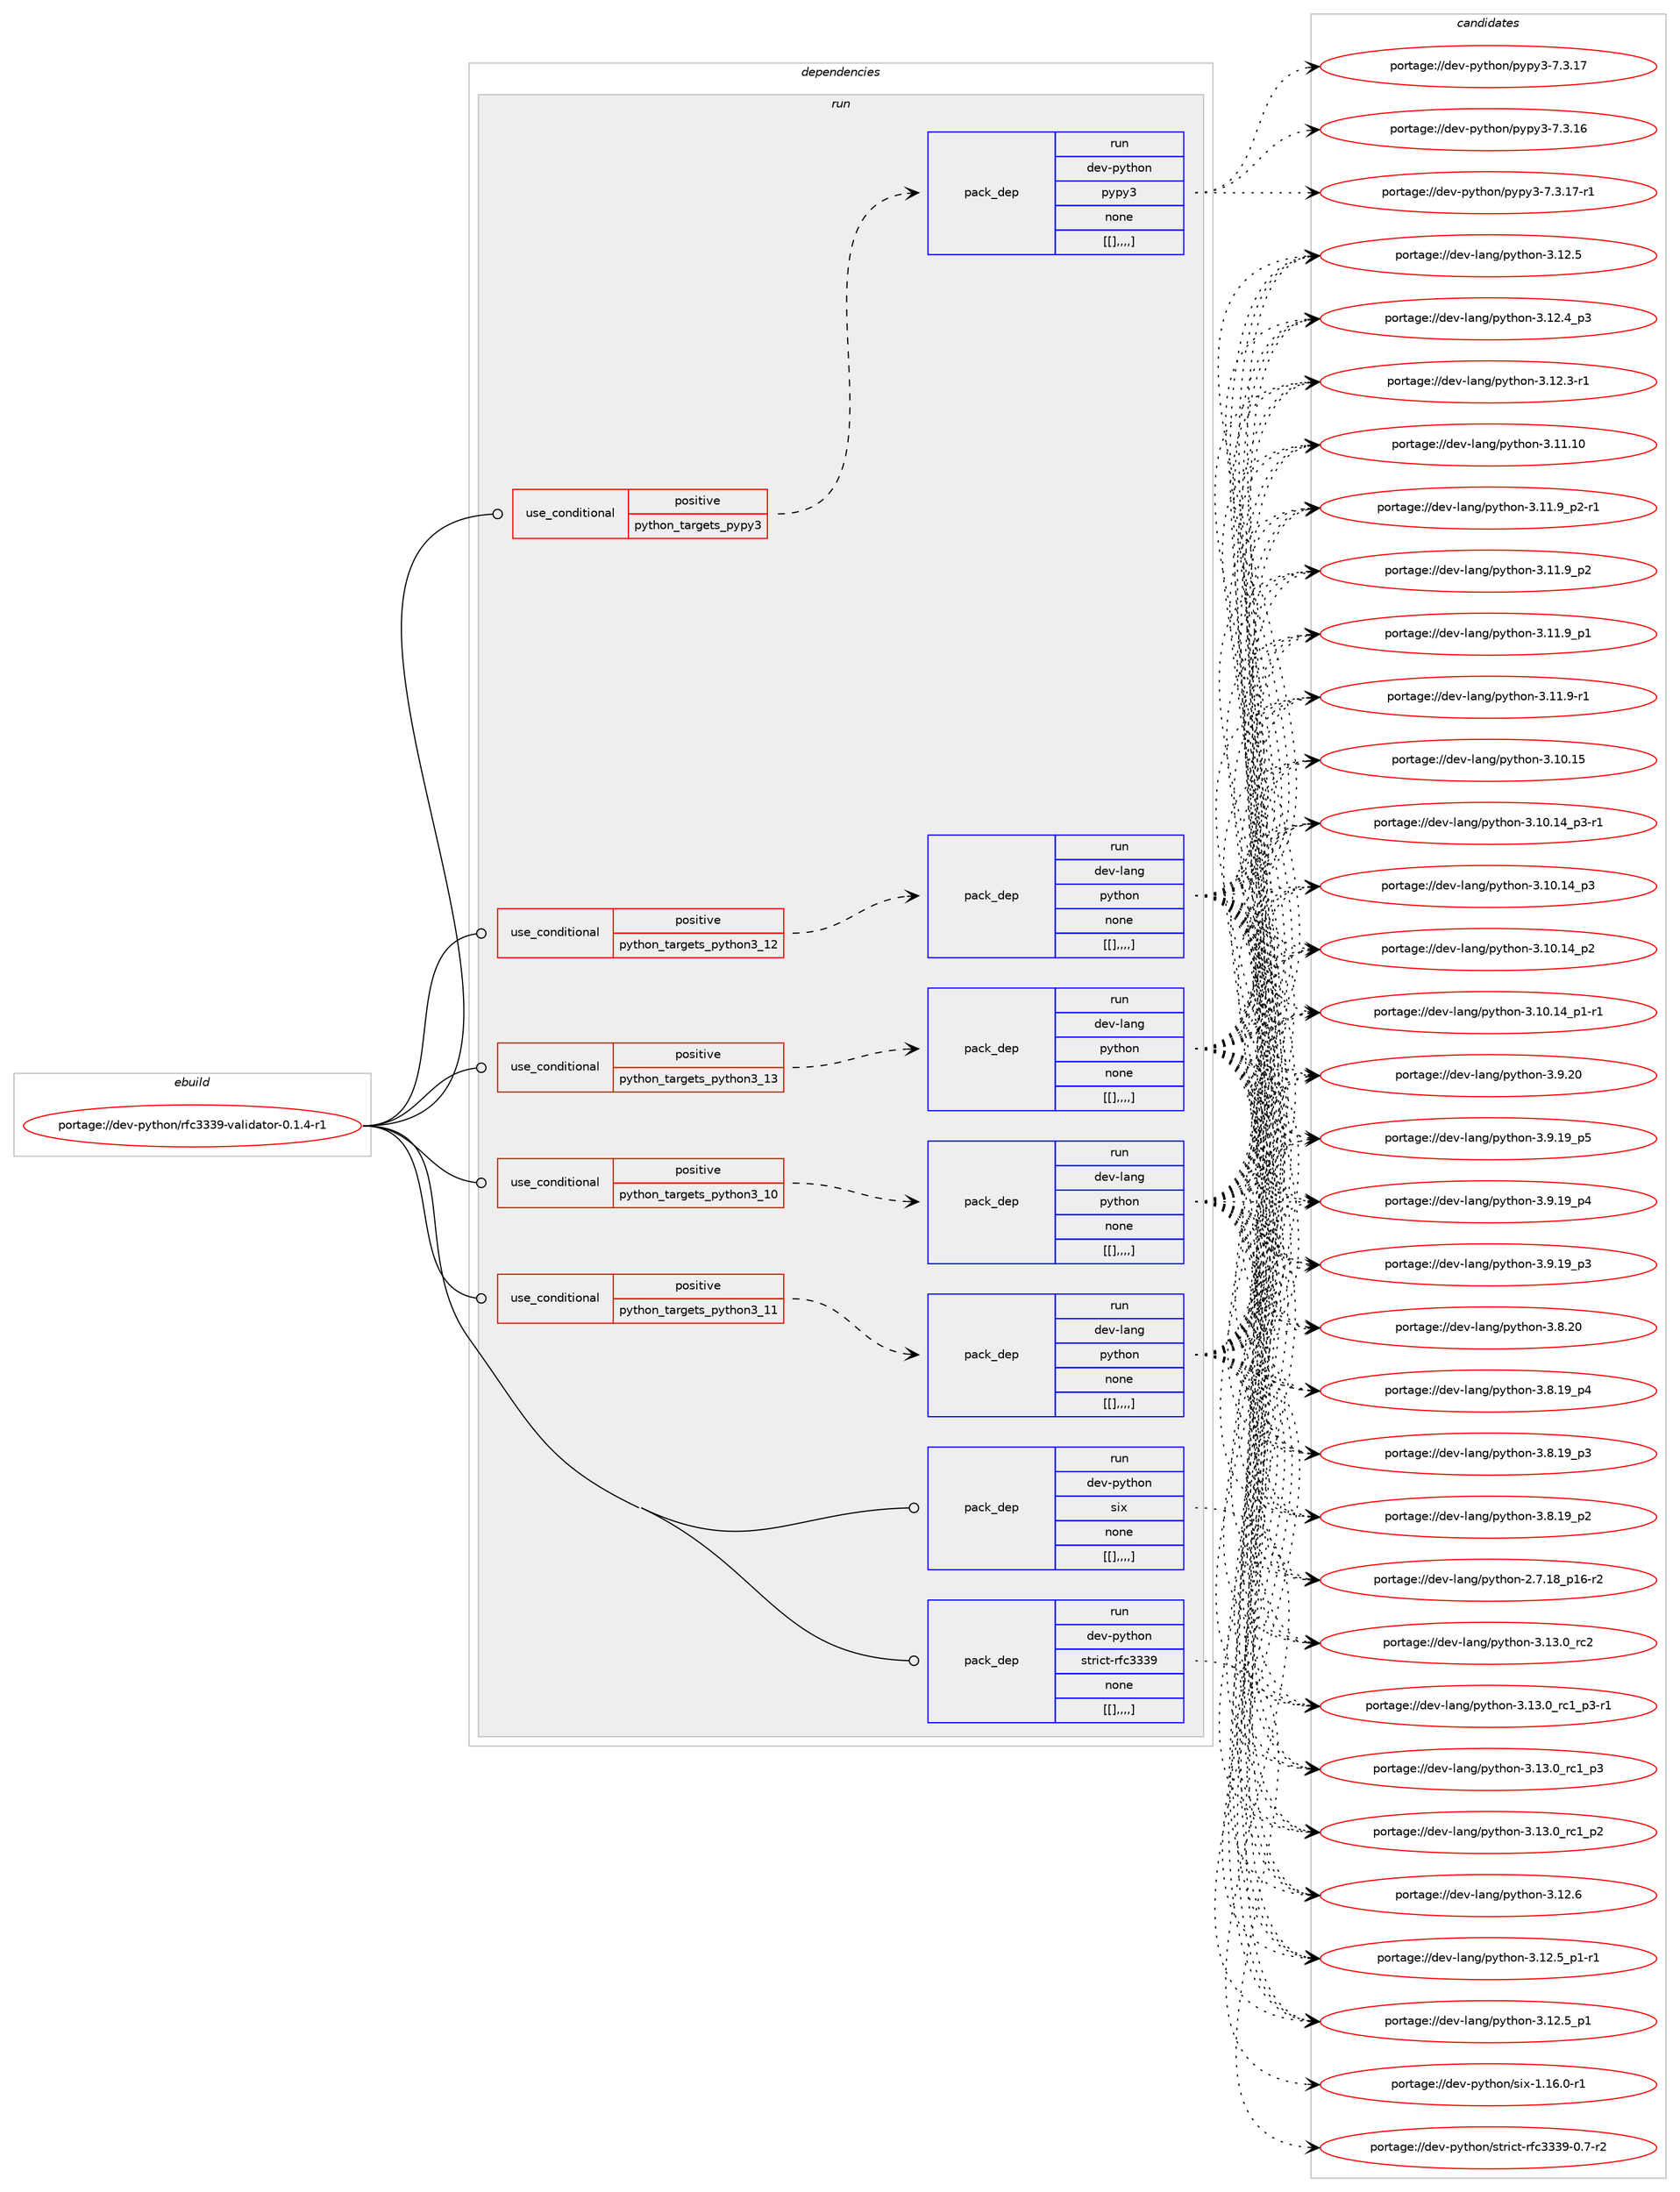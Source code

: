 digraph prolog {

# *************
# Graph options
# *************

newrank=true;
concentrate=true;
compound=true;
graph [rankdir=LR,fontname=Helvetica,fontsize=10,ranksep=1.5];#, ranksep=2.5, nodesep=0.2];
edge  [arrowhead=vee];
node  [fontname=Helvetica,fontsize=10];

# **********
# The ebuild
# **********

subgraph cluster_leftcol {
color=gray;
label=<<i>ebuild</i>>;
id [label="portage://dev-python/rfc3339-validator-0.1.4-r1", color=red, width=4, href="../dev-python/rfc3339-validator-0.1.4-r1.svg"];
}

# ****************
# The dependencies
# ****************

subgraph cluster_midcol {
color=gray;
label=<<i>dependencies</i>>;
subgraph cluster_compile {
fillcolor="#eeeeee";
style=filled;
label=<<i>compile</i>>;
}
subgraph cluster_compileandrun {
fillcolor="#eeeeee";
style=filled;
label=<<i>compile and run</i>>;
}
subgraph cluster_run {
fillcolor="#eeeeee";
style=filled;
label=<<i>run</i>>;
subgraph cond40061 {
dependency164149 [label=<<TABLE BORDER="0" CELLBORDER="1" CELLSPACING="0" CELLPADDING="4"><TR><TD ROWSPAN="3" CELLPADDING="10">use_conditional</TD></TR><TR><TD>positive</TD></TR><TR><TD>python_targets_pypy3</TD></TR></TABLE>>, shape=none, color=red];
subgraph pack122827 {
dependency164150 [label=<<TABLE BORDER="0" CELLBORDER="1" CELLSPACING="0" CELLPADDING="4" WIDTH="220"><TR><TD ROWSPAN="6" CELLPADDING="30">pack_dep</TD></TR><TR><TD WIDTH="110">run</TD></TR><TR><TD>dev-python</TD></TR><TR><TD>pypy3</TD></TR><TR><TD>none</TD></TR><TR><TD>[[],,,,]</TD></TR></TABLE>>, shape=none, color=blue];
}
dependency164149:e -> dependency164150:w [weight=20,style="dashed",arrowhead="vee"];
}
id:e -> dependency164149:w [weight=20,style="solid",arrowhead="odot"];
subgraph cond40062 {
dependency164151 [label=<<TABLE BORDER="0" CELLBORDER="1" CELLSPACING="0" CELLPADDING="4"><TR><TD ROWSPAN="3" CELLPADDING="10">use_conditional</TD></TR><TR><TD>positive</TD></TR><TR><TD>python_targets_python3_10</TD></TR></TABLE>>, shape=none, color=red];
subgraph pack122828 {
dependency164152 [label=<<TABLE BORDER="0" CELLBORDER="1" CELLSPACING="0" CELLPADDING="4" WIDTH="220"><TR><TD ROWSPAN="6" CELLPADDING="30">pack_dep</TD></TR><TR><TD WIDTH="110">run</TD></TR><TR><TD>dev-lang</TD></TR><TR><TD>python</TD></TR><TR><TD>none</TD></TR><TR><TD>[[],,,,]</TD></TR></TABLE>>, shape=none, color=blue];
}
dependency164151:e -> dependency164152:w [weight=20,style="dashed",arrowhead="vee"];
}
id:e -> dependency164151:w [weight=20,style="solid",arrowhead="odot"];
subgraph cond40063 {
dependency164153 [label=<<TABLE BORDER="0" CELLBORDER="1" CELLSPACING="0" CELLPADDING="4"><TR><TD ROWSPAN="3" CELLPADDING="10">use_conditional</TD></TR><TR><TD>positive</TD></TR><TR><TD>python_targets_python3_11</TD></TR></TABLE>>, shape=none, color=red];
subgraph pack122829 {
dependency164154 [label=<<TABLE BORDER="0" CELLBORDER="1" CELLSPACING="0" CELLPADDING="4" WIDTH="220"><TR><TD ROWSPAN="6" CELLPADDING="30">pack_dep</TD></TR><TR><TD WIDTH="110">run</TD></TR><TR><TD>dev-lang</TD></TR><TR><TD>python</TD></TR><TR><TD>none</TD></TR><TR><TD>[[],,,,]</TD></TR></TABLE>>, shape=none, color=blue];
}
dependency164153:e -> dependency164154:w [weight=20,style="dashed",arrowhead="vee"];
}
id:e -> dependency164153:w [weight=20,style="solid",arrowhead="odot"];
subgraph cond40064 {
dependency164155 [label=<<TABLE BORDER="0" CELLBORDER="1" CELLSPACING="0" CELLPADDING="4"><TR><TD ROWSPAN="3" CELLPADDING="10">use_conditional</TD></TR><TR><TD>positive</TD></TR><TR><TD>python_targets_python3_12</TD></TR></TABLE>>, shape=none, color=red];
subgraph pack122830 {
dependency164156 [label=<<TABLE BORDER="0" CELLBORDER="1" CELLSPACING="0" CELLPADDING="4" WIDTH="220"><TR><TD ROWSPAN="6" CELLPADDING="30">pack_dep</TD></TR><TR><TD WIDTH="110">run</TD></TR><TR><TD>dev-lang</TD></TR><TR><TD>python</TD></TR><TR><TD>none</TD></TR><TR><TD>[[],,,,]</TD></TR></TABLE>>, shape=none, color=blue];
}
dependency164155:e -> dependency164156:w [weight=20,style="dashed",arrowhead="vee"];
}
id:e -> dependency164155:w [weight=20,style="solid",arrowhead="odot"];
subgraph cond40065 {
dependency164157 [label=<<TABLE BORDER="0" CELLBORDER="1" CELLSPACING="0" CELLPADDING="4"><TR><TD ROWSPAN="3" CELLPADDING="10">use_conditional</TD></TR><TR><TD>positive</TD></TR><TR><TD>python_targets_python3_13</TD></TR></TABLE>>, shape=none, color=red];
subgraph pack122831 {
dependency164158 [label=<<TABLE BORDER="0" CELLBORDER="1" CELLSPACING="0" CELLPADDING="4" WIDTH="220"><TR><TD ROWSPAN="6" CELLPADDING="30">pack_dep</TD></TR><TR><TD WIDTH="110">run</TD></TR><TR><TD>dev-lang</TD></TR><TR><TD>python</TD></TR><TR><TD>none</TD></TR><TR><TD>[[],,,,]</TD></TR></TABLE>>, shape=none, color=blue];
}
dependency164157:e -> dependency164158:w [weight=20,style="dashed",arrowhead="vee"];
}
id:e -> dependency164157:w [weight=20,style="solid",arrowhead="odot"];
subgraph pack122832 {
dependency164159 [label=<<TABLE BORDER="0" CELLBORDER="1" CELLSPACING="0" CELLPADDING="4" WIDTH="220"><TR><TD ROWSPAN="6" CELLPADDING="30">pack_dep</TD></TR><TR><TD WIDTH="110">run</TD></TR><TR><TD>dev-python</TD></TR><TR><TD>six</TD></TR><TR><TD>none</TD></TR><TR><TD>[[],,,,]</TD></TR></TABLE>>, shape=none, color=blue];
}
id:e -> dependency164159:w [weight=20,style="solid",arrowhead="odot"];
subgraph pack122833 {
dependency164160 [label=<<TABLE BORDER="0" CELLBORDER="1" CELLSPACING="0" CELLPADDING="4" WIDTH="220"><TR><TD ROWSPAN="6" CELLPADDING="30">pack_dep</TD></TR><TR><TD WIDTH="110">run</TD></TR><TR><TD>dev-python</TD></TR><TR><TD>strict-rfc3339</TD></TR><TR><TD>none</TD></TR><TR><TD>[[],,,,]</TD></TR></TABLE>>, shape=none, color=blue];
}
id:e -> dependency164160:w [weight=20,style="solid",arrowhead="odot"];
}
}

# **************
# The candidates
# **************

subgraph cluster_choices {
rank=same;
color=gray;
label=<<i>candidates</i>>;

subgraph choice122827 {
color=black;
nodesep=1;
choice100101118451121211161041111104711212111212151455546514649554511449 [label="portage://dev-python/pypy3-7.3.17-r1", color=red, width=4,href="../dev-python/pypy3-7.3.17-r1.svg"];
choice10010111845112121116104111110471121211121215145554651464955 [label="portage://dev-python/pypy3-7.3.17", color=red, width=4,href="../dev-python/pypy3-7.3.17.svg"];
choice10010111845112121116104111110471121211121215145554651464954 [label="portage://dev-python/pypy3-7.3.16", color=red, width=4,href="../dev-python/pypy3-7.3.16.svg"];
dependency164150:e -> choice100101118451121211161041111104711212111212151455546514649554511449:w [style=dotted,weight="100"];
dependency164150:e -> choice10010111845112121116104111110471121211121215145554651464955:w [style=dotted,weight="100"];
dependency164150:e -> choice10010111845112121116104111110471121211121215145554651464954:w [style=dotted,weight="100"];
}
subgraph choice122828 {
color=black;
nodesep=1;
choice10010111845108971101034711212111610411111045514649514648951149950 [label="portage://dev-lang/python-3.13.0_rc2", color=red, width=4,href="../dev-lang/python-3.13.0_rc2.svg"];
choice1001011184510897110103471121211161041111104551464951464895114994995112514511449 [label="portage://dev-lang/python-3.13.0_rc1_p3-r1", color=red, width=4,href="../dev-lang/python-3.13.0_rc1_p3-r1.svg"];
choice100101118451089711010347112121116104111110455146495146489511499499511251 [label="portage://dev-lang/python-3.13.0_rc1_p3", color=red, width=4,href="../dev-lang/python-3.13.0_rc1_p3.svg"];
choice100101118451089711010347112121116104111110455146495146489511499499511250 [label="portage://dev-lang/python-3.13.0_rc1_p2", color=red, width=4,href="../dev-lang/python-3.13.0_rc1_p2.svg"];
choice10010111845108971101034711212111610411111045514649504654 [label="portage://dev-lang/python-3.12.6", color=red, width=4,href="../dev-lang/python-3.12.6.svg"];
choice1001011184510897110103471121211161041111104551464950465395112494511449 [label="portage://dev-lang/python-3.12.5_p1-r1", color=red, width=4,href="../dev-lang/python-3.12.5_p1-r1.svg"];
choice100101118451089711010347112121116104111110455146495046539511249 [label="portage://dev-lang/python-3.12.5_p1", color=red, width=4,href="../dev-lang/python-3.12.5_p1.svg"];
choice10010111845108971101034711212111610411111045514649504653 [label="portage://dev-lang/python-3.12.5", color=red, width=4,href="../dev-lang/python-3.12.5.svg"];
choice100101118451089711010347112121116104111110455146495046529511251 [label="portage://dev-lang/python-3.12.4_p3", color=red, width=4,href="../dev-lang/python-3.12.4_p3.svg"];
choice100101118451089711010347112121116104111110455146495046514511449 [label="portage://dev-lang/python-3.12.3-r1", color=red, width=4,href="../dev-lang/python-3.12.3-r1.svg"];
choice1001011184510897110103471121211161041111104551464949464948 [label="portage://dev-lang/python-3.11.10", color=red, width=4,href="../dev-lang/python-3.11.10.svg"];
choice1001011184510897110103471121211161041111104551464949465795112504511449 [label="portage://dev-lang/python-3.11.9_p2-r1", color=red, width=4,href="../dev-lang/python-3.11.9_p2-r1.svg"];
choice100101118451089711010347112121116104111110455146494946579511250 [label="portage://dev-lang/python-3.11.9_p2", color=red, width=4,href="../dev-lang/python-3.11.9_p2.svg"];
choice100101118451089711010347112121116104111110455146494946579511249 [label="portage://dev-lang/python-3.11.9_p1", color=red, width=4,href="../dev-lang/python-3.11.9_p1.svg"];
choice100101118451089711010347112121116104111110455146494946574511449 [label="portage://dev-lang/python-3.11.9-r1", color=red, width=4,href="../dev-lang/python-3.11.9-r1.svg"];
choice1001011184510897110103471121211161041111104551464948464953 [label="portage://dev-lang/python-3.10.15", color=red, width=4,href="../dev-lang/python-3.10.15.svg"];
choice100101118451089711010347112121116104111110455146494846495295112514511449 [label="portage://dev-lang/python-3.10.14_p3-r1", color=red, width=4,href="../dev-lang/python-3.10.14_p3-r1.svg"];
choice10010111845108971101034711212111610411111045514649484649529511251 [label="portage://dev-lang/python-3.10.14_p3", color=red, width=4,href="../dev-lang/python-3.10.14_p3.svg"];
choice10010111845108971101034711212111610411111045514649484649529511250 [label="portage://dev-lang/python-3.10.14_p2", color=red, width=4,href="../dev-lang/python-3.10.14_p2.svg"];
choice100101118451089711010347112121116104111110455146494846495295112494511449 [label="portage://dev-lang/python-3.10.14_p1-r1", color=red, width=4,href="../dev-lang/python-3.10.14_p1-r1.svg"];
choice10010111845108971101034711212111610411111045514657465048 [label="portage://dev-lang/python-3.9.20", color=red, width=4,href="../dev-lang/python-3.9.20.svg"];
choice100101118451089711010347112121116104111110455146574649579511253 [label="portage://dev-lang/python-3.9.19_p5", color=red, width=4,href="../dev-lang/python-3.9.19_p5.svg"];
choice100101118451089711010347112121116104111110455146574649579511252 [label="portage://dev-lang/python-3.9.19_p4", color=red, width=4,href="../dev-lang/python-3.9.19_p4.svg"];
choice100101118451089711010347112121116104111110455146574649579511251 [label="portage://dev-lang/python-3.9.19_p3", color=red, width=4,href="../dev-lang/python-3.9.19_p3.svg"];
choice10010111845108971101034711212111610411111045514656465048 [label="portage://dev-lang/python-3.8.20", color=red, width=4,href="../dev-lang/python-3.8.20.svg"];
choice100101118451089711010347112121116104111110455146564649579511252 [label="portage://dev-lang/python-3.8.19_p4", color=red, width=4,href="../dev-lang/python-3.8.19_p4.svg"];
choice100101118451089711010347112121116104111110455146564649579511251 [label="portage://dev-lang/python-3.8.19_p3", color=red, width=4,href="../dev-lang/python-3.8.19_p3.svg"];
choice100101118451089711010347112121116104111110455146564649579511250 [label="portage://dev-lang/python-3.8.19_p2", color=red, width=4,href="../dev-lang/python-3.8.19_p2.svg"];
choice100101118451089711010347112121116104111110455046554649569511249544511450 [label="portage://dev-lang/python-2.7.18_p16-r2", color=red, width=4,href="../dev-lang/python-2.7.18_p16-r2.svg"];
dependency164152:e -> choice10010111845108971101034711212111610411111045514649514648951149950:w [style=dotted,weight="100"];
dependency164152:e -> choice1001011184510897110103471121211161041111104551464951464895114994995112514511449:w [style=dotted,weight="100"];
dependency164152:e -> choice100101118451089711010347112121116104111110455146495146489511499499511251:w [style=dotted,weight="100"];
dependency164152:e -> choice100101118451089711010347112121116104111110455146495146489511499499511250:w [style=dotted,weight="100"];
dependency164152:e -> choice10010111845108971101034711212111610411111045514649504654:w [style=dotted,weight="100"];
dependency164152:e -> choice1001011184510897110103471121211161041111104551464950465395112494511449:w [style=dotted,weight="100"];
dependency164152:e -> choice100101118451089711010347112121116104111110455146495046539511249:w [style=dotted,weight="100"];
dependency164152:e -> choice10010111845108971101034711212111610411111045514649504653:w [style=dotted,weight="100"];
dependency164152:e -> choice100101118451089711010347112121116104111110455146495046529511251:w [style=dotted,weight="100"];
dependency164152:e -> choice100101118451089711010347112121116104111110455146495046514511449:w [style=dotted,weight="100"];
dependency164152:e -> choice1001011184510897110103471121211161041111104551464949464948:w [style=dotted,weight="100"];
dependency164152:e -> choice1001011184510897110103471121211161041111104551464949465795112504511449:w [style=dotted,weight="100"];
dependency164152:e -> choice100101118451089711010347112121116104111110455146494946579511250:w [style=dotted,weight="100"];
dependency164152:e -> choice100101118451089711010347112121116104111110455146494946579511249:w [style=dotted,weight="100"];
dependency164152:e -> choice100101118451089711010347112121116104111110455146494946574511449:w [style=dotted,weight="100"];
dependency164152:e -> choice1001011184510897110103471121211161041111104551464948464953:w [style=dotted,weight="100"];
dependency164152:e -> choice100101118451089711010347112121116104111110455146494846495295112514511449:w [style=dotted,weight="100"];
dependency164152:e -> choice10010111845108971101034711212111610411111045514649484649529511251:w [style=dotted,weight="100"];
dependency164152:e -> choice10010111845108971101034711212111610411111045514649484649529511250:w [style=dotted,weight="100"];
dependency164152:e -> choice100101118451089711010347112121116104111110455146494846495295112494511449:w [style=dotted,weight="100"];
dependency164152:e -> choice10010111845108971101034711212111610411111045514657465048:w [style=dotted,weight="100"];
dependency164152:e -> choice100101118451089711010347112121116104111110455146574649579511253:w [style=dotted,weight="100"];
dependency164152:e -> choice100101118451089711010347112121116104111110455146574649579511252:w [style=dotted,weight="100"];
dependency164152:e -> choice100101118451089711010347112121116104111110455146574649579511251:w [style=dotted,weight="100"];
dependency164152:e -> choice10010111845108971101034711212111610411111045514656465048:w [style=dotted,weight="100"];
dependency164152:e -> choice100101118451089711010347112121116104111110455146564649579511252:w [style=dotted,weight="100"];
dependency164152:e -> choice100101118451089711010347112121116104111110455146564649579511251:w [style=dotted,weight="100"];
dependency164152:e -> choice100101118451089711010347112121116104111110455146564649579511250:w [style=dotted,weight="100"];
dependency164152:e -> choice100101118451089711010347112121116104111110455046554649569511249544511450:w [style=dotted,weight="100"];
}
subgraph choice122829 {
color=black;
nodesep=1;
choice10010111845108971101034711212111610411111045514649514648951149950 [label="portage://dev-lang/python-3.13.0_rc2", color=red, width=4,href="../dev-lang/python-3.13.0_rc2.svg"];
choice1001011184510897110103471121211161041111104551464951464895114994995112514511449 [label="portage://dev-lang/python-3.13.0_rc1_p3-r1", color=red, width=4,href="../dev-lang/python-3.13.0_rc1_p3-r1.svg"];
choice100101118451089711010347112121116104111110455146495146489511499499511251 [label="portage://dev-lang/python-3.13.0_rc1_p3", color=red, width=4,href="../dev-lang/python-3.13.0_rc1_p3.svg"];
choice100101118451089711010347112121116104111110455146495146489511499499511250 [label="portage://dev-lang/python-3.13.0_rc1_p2", color=red, width=4,href="../dev-lang/python-3.13.0_rc1_p2.svg"];
choice10010111845108971101034711212111610411111045514649504654 [label="portage://dev-lang/python-3.12.6", color=red, width=4,href="../dev-lang/python-3.12.6.svg"];
choice1001011184510897110103471121211161041111104551464950465395112494511449 [label="portage://dev-lang/python-3.12.5_p1-r1", color=red, width=4,href="../dev-lang/python-3.12.5_p1-r1.svg"];
choice100101118451089711010347112121116104111110455146495046539511249 [label="portage://dev-lang/python-3.12.5_p1", color=red, width=4,href="../dev-lang/python-3.12.5_p1.svg"];
choice10010111845108971101034711212111610411111045514649504653 [label="portage://dev-lang/python-3.12.5", color=red, width=4,href="../dev-lang/python-3.12.5.svg"];
choice100101118451089711010347112121116104111110455146495046529511251 [label="portage://dev-lang/python-3.12.4_p3", color=red, width=4,href="../dev-lang/python-3.12.4_p3.svg"];
choice100101118451089711010347112121116104111110455146495046514511449 [label="portage://dev-lang/python-3.12.3-r1", color=red, width=4,href="../dev-lang/python-3.12.3-r1.svg"];
choice1001011184510897110103471121211161041111104551464949464948 [label="portage://dev-lang/python-3.11.10", color=red, width=4,href="../dev-lang/python-3.11.10.svg"];
choice1001011184510897110103471121211161041111104551464949465795112504511449 [label="portage://dev-lang/python-3.11.9_p2-r1", color=red, width=4,href="../dev-lang/python-3.11.9_p2-r1.svg"];
choice100101118451089711010347112121116104111110455146494946579511250 [label="portage://dev-lang/python-3.11.9_p2", color=red, width=4,href="../dev-lang/python-3.11.9_p2.svg"];
choice100101118451089711010347112121116104111110455146494946579511249 [label="portage://dev-lang/python-3.11.9_p1", color=red, width=4,href="../dev-lang/python-3.11.9_p1.svg"];
choice100101118451089711010347112121116104111110455146494946574511449 [label="portage://dev-lang/python-3.11.9-r1", color=red, width=4,href="../dev-lang/python-3.11.9-r1.svg"];
choice1001011184510897110103471121211161041111104551464948464953 [label="portage://dev-lang/python-3.10.15", color=red, width=4,href="../dev-lang/python-3.10.15.svg"];
choice100101118451089711010347112121116104111110455146494846495295112514511449 [label="portage://dev-lang/python-3.10.14_p3-r1", color=red, width=4,href="../dev-lang/python-3.10.14_p3-r1.svg"];
choice10010111845108971101034711212111610411111045514649484649529511251 [label="portage://dev-lang/python-3.10.14_p3", color=red, width=4,href="../dev-lang/python-3.10.14_p3.svg"];
choice10010111845108971101034711212111610411111045514649484649529511250 [label="portage://dev-lang/python-3.10.14_p2", color=red, width=4,href="../dev-lang/python-3.10.14_p2.svg"];
choice100101118451089711010347112121116104111110455146494846495295112494511449 [label="portage://dev-lang/python-3.10.14_p1-r1", color=red, width=4,href="../dev-lang/python-3.10.14_p1-r1.svg"];
choice10010111845108971101034711212111610411111045514657465048 [label="portage://dev-lang/python-3.9.20", color=red, width=4,href="../dev-lang/python-3.9.20.svg"];
choice100101118451089711010347112121116104111110455146574649579511253 [label="portage://dev-lang/python-3.9.19_p5", color=red, width=4,href="../dev-lang/python-3.9.19_p5.svg"];
choice100101118451089711010347112121116104111110455146574649579511252 [label="portage://dev-lang/python-3.9.19_p4", color=red, width=4,href="../dev-lang/python-3.9.19_p4.svg"];
choice100101118451089711010347112121116104111110455146574649579511251 [label="portage://dev-lang/python-3.9.19_p3", color=red, width=4,href="../dev-lang/python-3.9.19_p3.svg"];
choice10010111845108971101034711212111610411111045514656465048 [label="portage://dev-lang/python-3.8.20", color=red, width=4,href="../dev-lang/python-3.8.20.svg"];
choice100101118451089711010347112121116104111110455146564649579511252 [label="portage://dev-lang/python-3.8.19_p4", color=red, width=4,href="../dev-lang/python-3.8.19_p4.svg"];
choice100101118451089711010347112121116104111110455146564649579511251 [label="portage://dev-lang/python-3.8.19_p3", color=red, width=4,href="../dev-lang/python-3.8.19_p3.svg"];
choice100101118451089711010347112121116104111110455146564649579511250 [label="portage://dev-lang/python-3.8.19_p2", color=red, width=4,href="../dev-lang/python-3.8.19_p2.svg"];
choice100101118451089711010347112121116104111110455046554649569511249544511450 [label="portage://dev-lang/python-2.7.18_p16-r2", color=red, width=4,href="../dev-lang/python-2.7.18_p16-r2.svg"];
dependency164154:e -> choice10010111845108971101034711212111610411111045514649514648951149950:w [style=dotted,weight="100"];
dependency164154:e -> choice1001011184510897110103471121211161041111104551464951464895114994995112514511449:w [style=dotted,weight="100"];
dependency164154:e -> choice100101118451089711010347112121116104111110455146495146489511499499511251:w [style=dotted,weight="100"];
dependency164154:e -> choice100101118451089711010347112121116104111110455146495146489511499499511250:w [style=dotted,weight="100"];
dependency164154:e -> choice10010111845108971101034711212111610411111045514649504654:w [style=dotted,weight="100"];
dependency164154:e -> choice1001011184510897110103471121211161041111104551464950465395112494511449:w [style=dotted,weight="100"];
dependency164154:e -> choice100101118451089711010347112121116104111110455146495046539511249:w [style=dotted,weight="100"];
dependency164154:e -> choice10010111845108971101034711212111610411111045514649504653:w [style=dotted,weight="100"];
dependency164154:e -> choice100101118451089711010347112121116104111110455146495046529511251:w [style=dotted,weight="100"];
dependency164154:e -> choice100101118451089711010347112121116104111110455146495046514511449:w [style=dotted,weight="100"];
dependency164154:e -> choice1001011184510897110103471121211161041111104551464949464948:w [style=dotted,weight="100"];
dependency164154:e -> choice1001011184510897110103471121211161041111104551464949465795112504511449:w [style=dotted,weight="100"];
dependency164154:e -> choice100101118451089711010347112121116104111110455146494946579511250:w [style=dotted,weight="100"];
dependency164154:e -> choice100101118451089711010347112121116104111110455146494946579511249:w [style=dotted,weight="100"];
dependency164154:e -> choice100101118451089711010347112121116104111110455146494946574511449:w [style=dotted,weight="100"];
dependency164154:e -> choice1001011184510897110103471121211161041111104551464948464953:w [style=dotted,weight="100"];
dependency164154:e -> choice100101118451089711010347112121116104111110455146494846495295112514511449:w [style=dotted,weight="100"];
dependency164154:e -> choice10010111845108971101034711212111610411111045514649484649529511251:w [style=dotted,weight="100"];
dependency164154:e -> choice10010111845108971101034711212111610411111045514649484649529511250:w [style=dotted,weight="100"];
dependency164154:e -> choice100101118451089711010347112121116104111110455146494846495295112494511449:w [style=dotted,weight="100"];
dependency164154:e -> choice10010111845108971101034711212111610411111045514657465048:w [style=dotted,weight="100"];
dependency164154:e -> choice100101118451089711010347112121116104111110455146574649579511253:w [style=dotted,weight="100"];
dependency164154:e -> choice100101118451089711010347112121116104111110455146574649579511252:w [style=dotted,weight="100"];
dependency164154:e -> choice100101118451089711010347112121116104111110455146574649579511251:w [style=dotted,weight="100"];
dependency164154:e -> choice10010111845108971101034711212111610411111045514656465048:w [style=dotted,weight="100"];
dependency164154:e -> choice100101118451089711010347112121116104111110455146564649579511252:w [style=dotted,weight="100"];
dependency164154:e -> choice100101118451089711010347112121116104111110455146564649579511251:w [style=dotted,weight="100"];
dependency164154:e -> choice100101118451089711010347112121116104111110455146564649579511250:w [style=dotted,weight="100"];
dependency164154:e -> choice100101118451089711010347112121116104111110455046554649569511249544511450:w [style=dotted,weight="100"];
}
subgraph choice122830 {
color=black;
nodesep=1;
choice10010111845108971101034711212111610411111045514649514648951149950 [label="portage://dev-lang/python-3.13.0_rc2", color=red, width=4,href="../dev-lang/python-3.13.0_rc2.svg"];
choice1001011184510897110103471121211161041111104551464951464895114994995112514511449 [label="portage://dev-lang/python-3.13.0_rc1_p3-r1", color=red, width=4,href="../dev-lang/python-3.13.0_rc1_p3-r1.svg"];
choice100101118451089711010347112121116104111110455146495146489511499499511251 [label="portage://dev-lang/python-3.13.0_rc1_p3", color=red, width=4,href="../dev-lang/python-3.13.0_rc1_p3.svg"];
choice100101118451089711010347112121116104111110455146495146489511499499511250 [label="portage://dev-lang/python-3.13.0_rc1_p2", color=red, width=4,href="../dev-lang/python-3.13.0_rc1_p2.svg"];
choice10010111845108971101034711212111610411111045514649504654 [label="portage://dev-lang/python-3.12.6", color=red, width=4,href="../dev-lang/python-3.12.6.svg"];
choice1001011184510897110103471121211161041111104551464950465395112494511449 [label="portage://dev-lang/python-3.12.5_p1-r1", color=red, width=4,href="../dev-lang/python-3.12.5_p1-r1.svg"];
choice100101118451089711010347112121116104111110455146495046539511249 [label="portage://dev-lang/python-3.12.5_p1", color=red, width=4,href="../dev-lang/python-3.12.5_p1.svg"];
choice10010111845108971101034711212111610411111045514649504653 [label="portage://dev-lang/python-3.12.5", color=red, width=4,href="../dev-lang/python-3.12.5.svg"];
choice100101118451089711010347112121116104111110455146495046529511251 [label="portage://dev-lang/python-3.12.4_p3", color=red, width=4,href="../dev-lang/python-3.12.4_p3.svg"];
choice100101118451089711010347112121116104111110455146495046514511449 [label="portage://dev-lang/python-3.12.3-r1", color=red, width=4,href="../dev-lang/python-3.12.3-r1.svg"];
choice1001011184510897110103471121211161041111104551464949464948 [label="portage://dev-lang/python-3.11.10", color=red, width=4,href="../dev-lang/python-3.11.10.svg"];
choice1001011184510897110103471121211161041111104551464949465795112504511449 [label="portage://dev-lang/python-3.11.9_p2-r1", color=red, width=4,href="../dev-lang/python-3.11.9_p2-r1.svg"];
choice100101118451089711010347112121116104111110455146494946579511250 [label="portage://dev-lang/python-3.11.9_p2", color=red, width=4,href="../dev-lang/python-3.11.9_p2.svg"];
choice100101118451089711010347112121116104111110455146494946579511249 [label="portage://dev-lang/python-3.11.9_p1", color=red, width=4,href="../dev-lang/python-3.11.9_p1.svg"];
choice100101118451089711010347112121116104111110455146494946574511449 [label="portage://dev-lang/python-3.11.9-r1", color=red, width=4,href="../dev-lang/python-3.11.9-r1.svg"];
choice1001011184510897110103471121211161041111104551464948464953 [label="portage://dev-lang/python-3.10.15", color=red, width=4,href="../dev-lang/python-3.10.15.svg"];
choice100101118451089711010347112121116104111110455146494846495295112514511449 [label="portage://dev-lang/python-3.10.14_p3-r1", color=red, width=4,href="../dev-lang/python-3.10.14_p3-r1.svg"];
choice10010111845108971101034711212111610411111045514649484649529511251 [label="portage://dev-lang/python-3.10.14_p3", color=red, width=4,href="../dev-lang/python-3.10.14_p3.svg"];
choice10010111845108971101034711212111610411111045514649484649529511250 [label="portage://dev-lang/python-3.10.14_p2", color=red, width=4,href="../dev-lang/python-3.10.14_p2.svg"];
choice100101118451089711010347112121116104111110455146494846495295112494511449 [label="portage://dev-lang/python-3.10.14_p1-r1", color=red, width=4,href="../dev-lang/python-3.10.14_p1-r1.svg"];
choice10010111845108971101034711212111610411111045514657465048 [label="portage://dev-lang/python-3.9.20", color=red, width=4,href="../dev-lang/python-3.9.20.svg"];
choice100101118451089711010347112121116104111110455146574649579511253 [label="portage://dev-lang/python-3.9.19_p5", color=red, width=4,href="../dev-lang/python-3.9.19_p5.svg"];
choice100101118451089711010347112121116104111110455146574649579511252 [label="portage://dev-lang/python-3.9.19_p4", color=red, width=4,href="../dev-lang/python-3.9.19_p4.svg"];
choice100101118451089711010347112121116104111110455146574649579511251 [label="portage://dev-lang/python-3.9.19_p3", color=red, width=4,href="../dev-lang/python-3.9.19_p3.svg"];
choice10010111845108971101034711212111610411111045514656465048 [label="portage://dev-lang/python-3.8.20", color=red, width=4,href="../dev-lang/python-3.8.20.svg"];
choice100101118451089711010347112121116104111110455146564649579511252 [label="portage://dev-lang/python-3.8.19_p4", color=red, width=4,href="../dev-lang/python-3.8.19_p4.svg"];
choice100101118451089711010347112121116104111110455146564649579511251 [label="portage://dev-lang/python-3.8.19_p3", color=red, width=4,href="../dev-lang/python-3.8.19_p3.svg"];
choice100101118451089711010347112121116104111110455146564649579511250 [label="portage://dev-lang/python-3.8.19_p2", color=red, width=4,href="../dev-lang/python-3.8.19_p2.svg"];
choice100101118451089711010347112121116104111110455046554649569511249544511450 [label="portage://dev-lang/python-2.7.18_p16-r2", color=red, width=4,href="../dev-lang/python-2.7.18_p16-r2.svg"];
dependency164156:e -> choice10010111845108971101034711212111610411111045514649514648951149950:w [style=dotted,weight="100"];
dependency164156:e -> choice1001011184510897110103471121211161041111104551464951464895114994995112514511449:w [style=dotted,weight="100"];
dependency164156:e -> choice100101118451089711010347112121116104111110455146495146489511499499511251:w [style=dotted,weight="100"];
dependency164156:e -> choice100101118451089711010347112121116104111110455146495146489511499499511250:w [style=dotted,weight="100"];
dependency164156:e -> choice10010111845108971101034711212111610411111045514649504654:w [style=dotted,weight="100"];
dependency164156:e -> choice1001011184510897110103471121211161041111104551464950465395112494511449:w [style=dotted,weight="100"];
dependency164156:e -> choice100101118451089711010347112121116104111110455146495046539511249:w [style=dotted,weight="100"];
dependency164156:e -> choice10010111845108971101034711212111610411111045514649504653:w [style=dotted,weight="100"];
dependency164156:e -> choice100101118451089711010347112121116104111110455146495046529511251:w [style=dotted,weight="100"];
dependency164156:e -> choice100101118451089711010347112121116104111110455146495046514511449:w [style=dotted,weight="100"];
dependency164156:e -> choice1001011184510897110103471121211161041111104551464949464948:w [style=dotted,weight="100"];
dependency164156:e -> choice1001011184510897110103471121211161041111104551464949465795112504511449:w [style=dotted,weight="100"];
dependency164156:e -> choice100101118451089711010347112121116104111110455146494946579511250:w [style=dotted,weight="100"];
dependency164156:e -> choice100101118451089711010347112121116104111110455146494946579511249:w [style=dotted,weight="100"];
dependency164156:e -> choice100101118451089711010347112121116104111110455146494946574511449:w [style=dotted,weight="100"];
dependency164156:e -> choice1001011184510897110103471121211161041111104551464948464953:w [style=dotted,weight="100"];
dependency164156:e -> choice100101118451089711010347112121116104111110455146494846495295112514511449:w [style=dotted,weight="100"];
dependency164156:e -> choice10010111845108971101034711212111610411111045514649484649529511251:w [style=dotted,weight="100"];
dependency164156:e -> choice10010111845108971101034711212111610411111045514649484649529511250:w [style=dotted,weight="100"];
dependency164156:e -> choice100101118451089711010347112121116104111110455146494846495295112494511449:w [style=dotted,weight="100"];
dependency164156:e -> choice10010111845108971101034711212111610411111045514657465048:w [style=dotted,weight="100"];
dependency164156:e -> choice100101118451089711010347112121116104111110455146574649579511253:w [style=dotted,weight="100"];
dependency164156:e -> choice100101118451089711010347112121116104111110455146574649579511252:w [style=dotted,weight="100"];
dependency164156:e -> choice100101118451089711010347112121116104111110455146574649579511251:w [style=dotted,weight="100"];
dependency164156:e -> choice10010111845108971101034711212111610411111045514656465048:w [style=dotted,weight="100"];
dependency164156:e -> choice100101118451089711010347112121116104111110455146564649579511252:w [style=dotted,weight="100"];
dependency164156:e -> choice100101118451089711010347112121116104111110455146564649579511251:w [style=dotted,weight="100"];
dependency164156:e -> choice100101118451089711010347112121116104111110455146564649579511250:w [style=dotted,weight="100"];
dependency164156:e -> choice100101118451089711010347112121116104111110455046554649569511249544511450:w [style=dotted,weight="100"];
}
subgraph choice122831 {
color=black;
nodesep=1;
choice10010111845108971101034711212111610411111045514649514648951149950 [label="portage://dev-lang/python-3.13.0_rc2", color=red, width=4,href="../dev-lang/python-3.13.0_rc2.svg"];
choice1001011184510897110103471121211161041111104551464951464895114994995112514511449 [label="portage://dev-lang/python-3.13.0_rc1_p3-r1", color=red, width=4,href="../dev-lang/python-3.13.0_rc1_p3-r1.svg"];
choice100101118451089711010347112121116104111110455146495146489511499499511251 [label="portage://dev-lang/python-3.13.0_rc1_p3", color=red, width=4,href="../dev-lang/python-3.13.0_rc1_p3.svg"];
choice100101118451089711010347112121116104111110455146495146489511499499511250 [label="portage://dev-lang/python-3.13.0_rc1_p2", color=red, width=4,href="../dev-lang/python-3.13.0_rc1_p2.svg"];
choice10010111845108971101034711212111610411111045514649504654 [label="portage://dev-lang/python-3.12.6", color=red, width=4,href="../dev-lang/python-3.12.6.svg"];
choice1001011184510897110103471121211161041111104551464950465395112494511449 [label="portage://dev-lang/python-3.12.5_p1-r1", color=red, width=4,href="../dev-lang/python-3.12.5_p1-r1.svg"];
choice100101118451089711010347112121116104111110455146495046539511249 [label="portage://dev-lang/python-3.12.5_p1", color=red, width=4,href="../dev-lang/python-3.12.5_p1.svg"];
choice10010111845108971101034711212111610411111045514649504653 [label="portage://dev-lang/python-3.12.5", color=red, width=4,href="../dev-lang/python-3.12.5.svg"];
choice100101118451089711010347112121116104111110455146495046529511251 [label="portage://dev-lang/python-3.12.4_p3", color=red, width=4,href="../dev-lang/python-3.12.4_p3.svg"];
choice100101118451089711010347112121116104111110455146495046514511449 [label="portage://dev-lang/python-3.12.3-r1", color=red, width=4,href="../dev-lang/python-3.12.3-r1.svg"];
choice1001011184510897110103471121211161041111104551464949464948 [label="portage://dev-lang/python-3.11.10", color=red, width=4,href="../dev-lang/python-3.11.10.svg"];
choice1001011184510897110103471121211161041111104551464949465795112504511449 [label="portage://dev-lang/python-3.11.9_p2-r1", color=red, width=4,href="../dev-lang/python-3.11.9_p2-r1.svg"];
choice100101118451089711010347112121116104111110455146494946579511250 [label="portage://dev-lang/python-3.11.9_p2", color=red, width=4,href="../dev-lang/python-3.11.9_p2.svg"];
choice100101118451089711010347112121116104111110455146494946579511249 [label="portage://dev-lang/python-3.11.9_p1", color=red, width=4,href="../dev-lang/python-3.11.9_p1.svg"];
choice100101118451089711010347112121116104111110455146494946574511449 [label="portage://dev-lang/python-3.11.9-r1", color=red, width=4,href="../dev-lang/python-3.11.9-r1.svg"];
choice1001011184510897110103471121211161041111104551464948464953 [label="portage://dev-lang/python-3.10.15", color=red, width=4,href="../dev-lang/python-3.10.15.svg"];
choice100101118451089711010347112121116104111110455146494846495295112514511449 [label="portage://dev-lang/python-3.10.14_p3-r1", color=red, width=4,href="../dev-lang/python-3.10.14_p3-r1.svg"];
choice10010111845108971101034711212111610411111045514649484649529511251 [label="portage://dev-lang/python-3.10.14_p3", color=red, width=4,href="../dev-lang/python-3.10.14_p3.svg"];
choice10010111845108971101034711212111610411111045514649484649529511250 [label="portage://dev-lang/python-3.10.14_p2", color=red, width=4,href="../dev-lang/python-3.10.14_p2.svg"];
choice100101118451089711010347112121116104111110455146494846495295112494511449 [label="portage://dev-lang/python-3.10.14_p1-r1", color=red, width=4,href="../dev-lang/python-3.10.14_p1-r1.svg"];
choice10010111845108971101034711212111610411111045514657465048 [label="portage://dev-lang/python-3.9.20", color=red, width=4,href="../dev-lang/python-3.9.20.svg"];
choice100101118451089711010347112121116104111110455146574649579511253 [label="portage://dev-lang/python-3.9.19_p5", color=red, width=4,href="../dev-lang/python-3.9.19_p5.svg"];
choice100101118451089711010347112121116104111110455146574649579511252 [label="portage://dev-lang/python-3.9.19_p4", color=red, width=4,href="../dev-lang/python-3.9.19_p4.svg"];
choice100101118451089711010347112121116104111110455146574649579511251 [label="portage://dev-lang/python-3.9.19_p3", color=red, width=4,href="../dev-lang/python-3.9.19_p3.svg"];
choice10010111845108971101034711212111610411111045514656465048 [label="portage://dev-lang/python-3.8.20", color=red, width=4,href="../dev-lang/python-3.8.20.svg"];
choice100101118451089711010347112121116104111110455146564649579511252 [label="portage://dev-lang/python-3.8.19_p4", color=red, width=4,href="../dev-lang/python-3.8.19_p4.svg"];
choice100101118451089711010347112121116104111110455146564649579511251 [label="portage://dev-lang/python-3.8.19_p3", color=red, width=4,href="../dev-lang/python-3.8.19_p3.svg"];
choice100101118451089711010347112121116104111110455146564649579511250 [label="portage://dev-lang/python-3.8.19_p2", color=red, width=4,href="../dev-lang/python-3.8.19_p2.svg"];
choice100101118451089711010347112121116104111110455046554649569511249544511450 [label="portage://dev-lang/python-2.7.18_p16-r2", color=red, width=4,href="../dev-lang/python-2.7.18_p16-r2.svg"];
dependency164158:e -> choice10010111845108971101034711212111610411111045514649514648951149950:w [style=dotted,weight="100"];
dependency164158:e -> choice1001011184510897110103471121211161041111104551464951464895114994995112514511449:w [style=dotted,weight="100"];
dependency164158:e -> choice100101118451089711010347112121116104111110455146495146489511499499511251:w [style=dotted,weight="100"];
dependency164158:e -> choice100101118451089711010347112121116104111110455146495146489511499499511250:w [style=dotted,weight="100"];
dependency164158:e -> choice10010111845108971101034711212111610411111045514649504654:w [style=dotted,weight="100"];
dependency164158:e -> choice1001011184510897110103471121211161041111104551464950465395112494511449:w [style=dotted,weight="100"];
dependency164158:e -> choice100101118451089711010347112121116104111110455146495046539511249:w [style=dotted,weight="100"];
dependency164158:e -> choice10010111845108971101034711212111610411111045514649504653:w [style=dotted,weight="100"];
dependency164158:e -> choice100101118451089711010347112121116104111110455146495046529511251:w [style=dotted,weight="100"];
dependency164158:e -> choice100101118451089711010347112121116104111110455146495046514511449:w [style=dotted,weight="100"];
dependency164158:e -> choice1001011184510897110103471121211161041111104551464949464948:w [style=dotted,weight="100"];
dependency164158:e -> choice1001011184510897110103471121211161041111104551464949465795112504511449:w [style=dotted,weight="100"];
dependency164158:e -> choice100101118451089711010347112121116104111110455146494946579511250:w [style=dotted,weight="100"];
dependency164158:e -> choice100101118451089711010347112121116104111110455146494946579511249:w [style=dotted,weight="100"];
dependency164158:e -> choice100101118451089711010347112121116104111110455146494946574511449:w [style=dotted,weight="100"];
dependency164158:e -> choice1001011184510897110103471121211161041111104551464948464953:w [style=dotted,weight="100"];
dependency164158:e -> choice100101118451089711010347112121116104111110455146494846495295112514511449:w [style=dotted,weight="100"];
dependency164158:e -> choice10010111845108971101034711212111610411111045514649484649529511251:w [style=dotted,weight="100"];
dependency164158:e -> choice10010111845108971101034711212111610411111045514649484649529511250:w [style=dotted,weight="100"];
dependency164158:e -> choice100101118451089711010347112121116104111110455146494846495295112494511449:w [style=dotted,weight="100"];
dependency164158:e -> choice10010111845108971101034711212111610411111045514657465048:w [style=dotted,weight="100"];
dependency164158:e -> choice100101118451089711010347112121116104111110455146574649579511253:w [style=dotted,weight="100"];
dependency164158:e -> choice100101118451089711010347112121116104111110455146574649579511252:w [style=dotted,weight="100"];
dependency164158:e -> choice100101118451089711010347112121116104111110455146574649579511251:w [style=dotted,weight="100"];
dependency164158:e -> choice10010111845108971101034711212111610411111045514656465048:w [style=dotted,weight="100"];
dependency164158:e -> choice100101118451089711010347112121116104111110455146564649579511252:w [style=dotted,weight="100"];
dependency164158:e -> choice100101118451089711010347112121116104111110455146564649579511251:w [style=dotted,weight="100"];
dependency164158:e -> choice100101118451089711010347112121116104111110455146564649579511250:w [style=dotted,weight="100"];
dependency164158:e -> choice100101118451089711010347112121116104111110455046554649569511249544511450:w [style=dotted,weight="100"];
}
subgraph choice122832 {
color=black;
nodesep=1;
choice1001011184511212111610411111047115105120454946495446484511449 [label="portage://dev-python/six-1.16.0-r1", color=red, width=4,href="../dev-python/six-1.16.0-r1.svg"];
dependency164159:e -> choice1001011184511212111610411111047115105120454946495446484511449:w [style=dotted,weight="100"];
}
subgraph choice122833 {
color=black;
nodesep=1;
choice100101118451121211161041111104711511611410599116451141029951515157454846554511450 [label="portage://dev-python/strict-rfc3339-0.7-r2", color=red, width=4,href="../dev-python/strict-rfc3339-0.7-r2.svg"];
dependency164160:e -> choice100101118451121211161041111104711511611410599116451141029951515157454846554511450:w [style=dotted,weight="100"];
}
}

}
